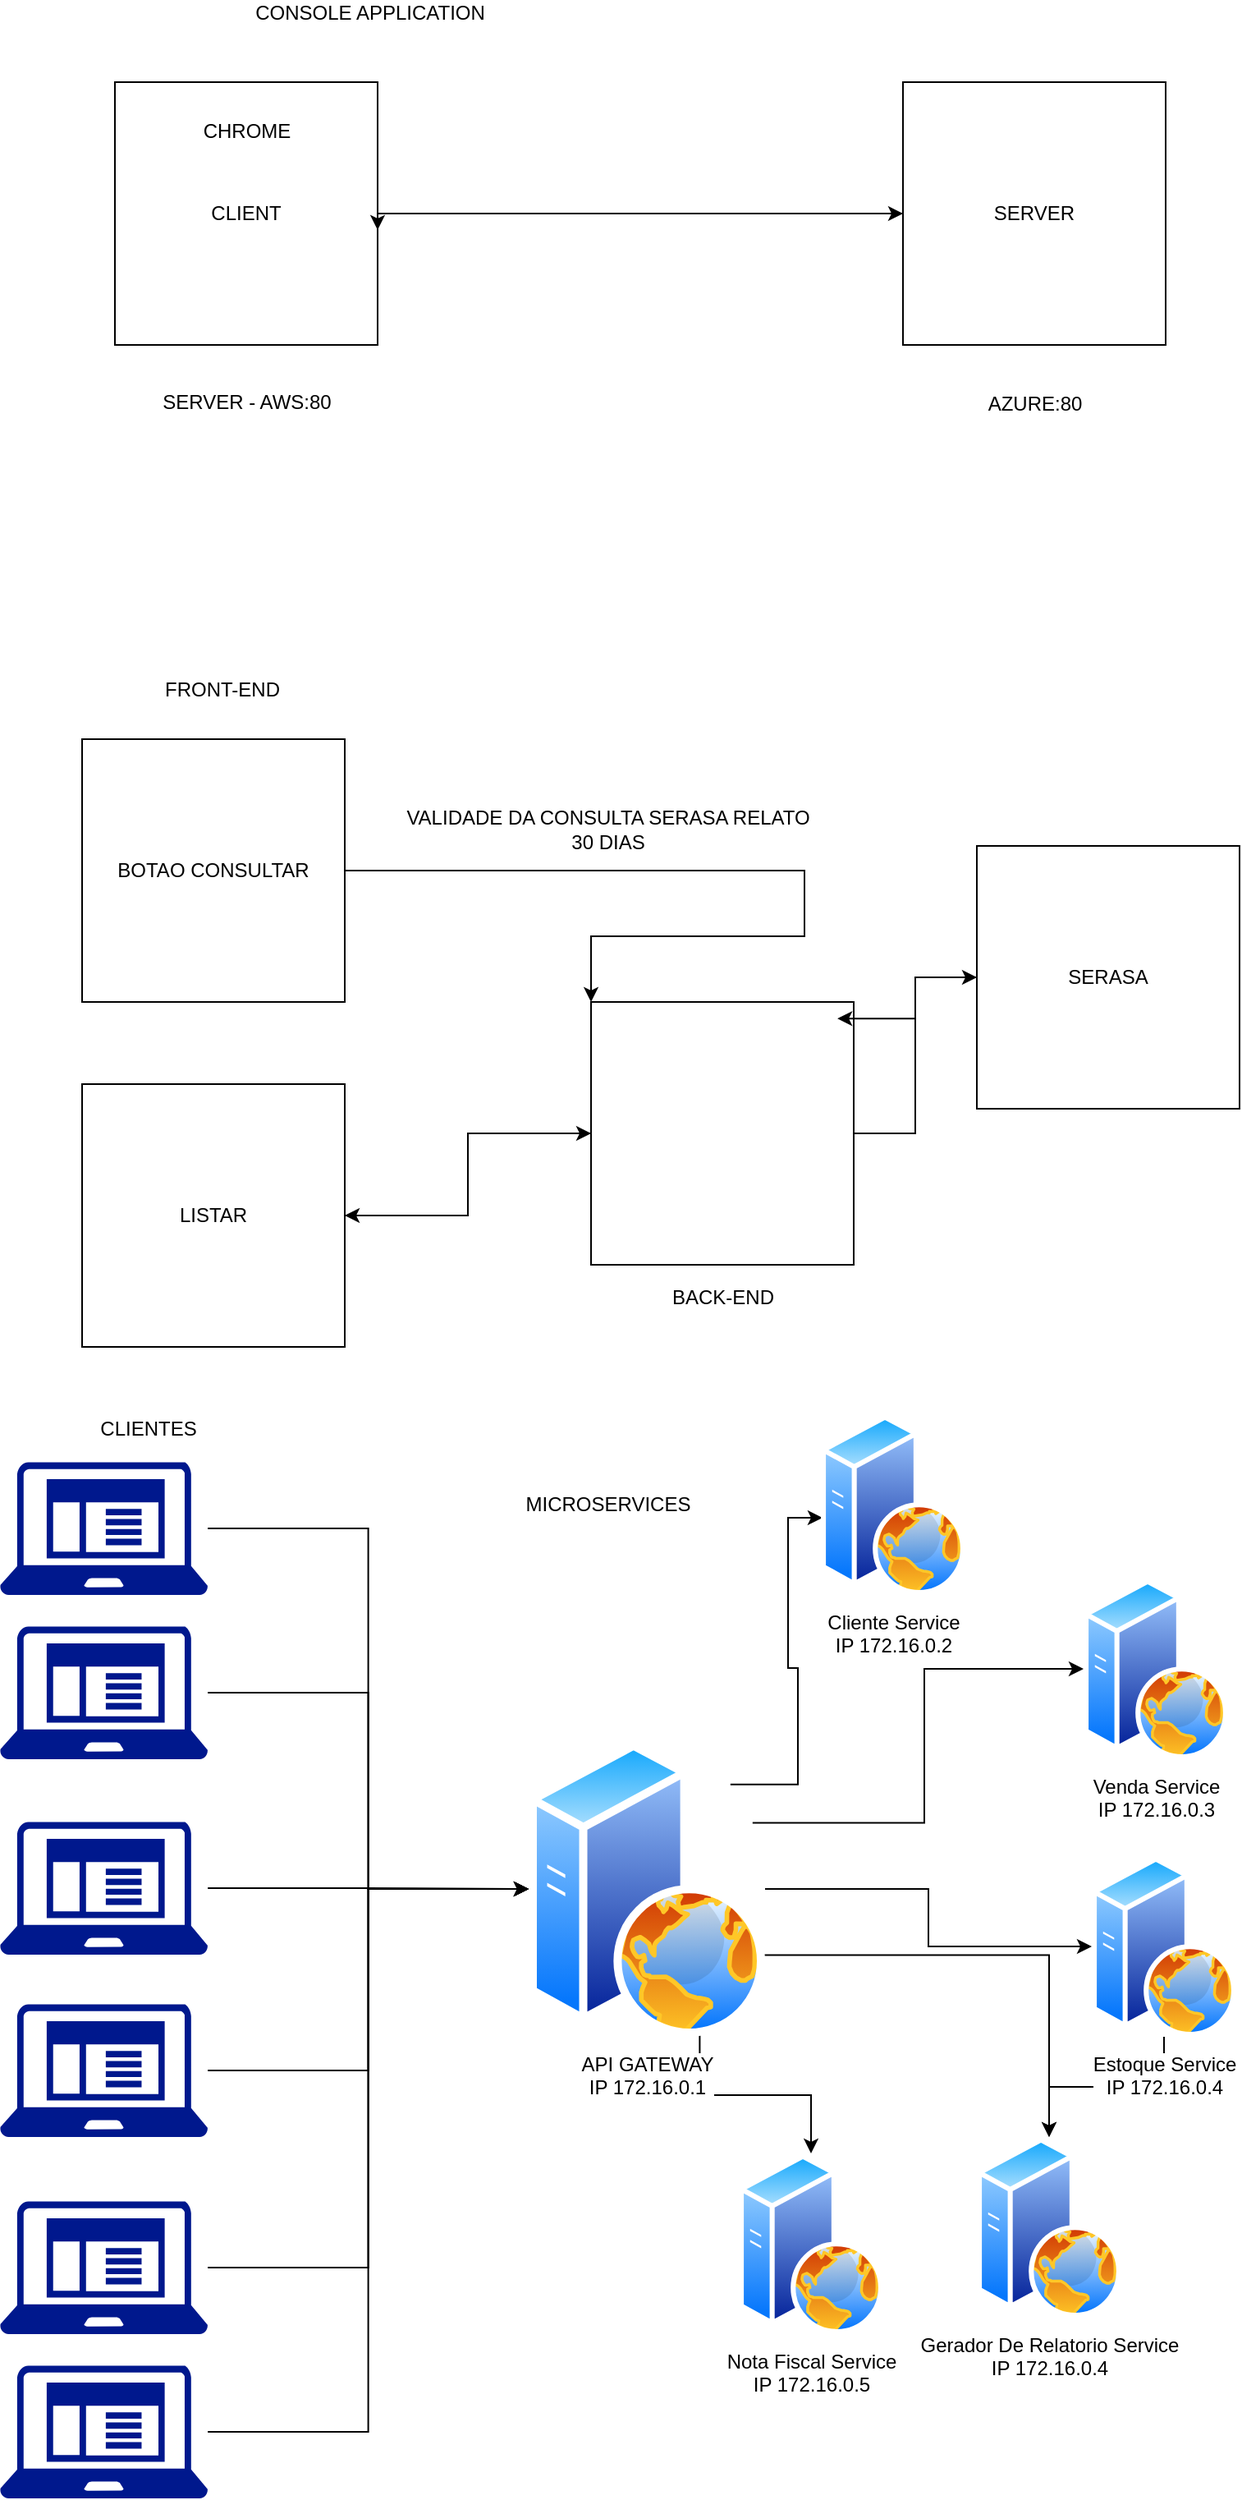<mxfile version="14.6.13" type="github"><diagram id="g9DFpdHv-BuVvjlo12qq" name="Page-1"><mxGraphModel dx="1426" dy="831" grid="1" gridSize="10" guides="1" tooltips="1" connect="1" arrows="1" fold="1" page="1" pageScale="1" pageWidth="827" pageHeight="1169" math="0" shadow="0"><root><mxCell id="0"/><mxCell id="1" parent="0"/><mxCell id="0KnDVlQ_EVIk9Xql4-cL-4" style="edgeStyle=orthogonalEdgeStyle;rounded=0;orthogonalLoop=1;jettySize=auto;html=1;" parent="1" source="0KnDVlQ_EVIk9Xql4-cL-2" target="0KnDVlQ_EVIk9Xql4-cL-3" edge="1"><mxGeometry relative="1" as="geometry"/></mxCell><mxCell id="0KnDVlQ_EVIk9Xql4-cL-2" value="CLIENT" style="whiteSpace=wrap;html=1;aspect=fixed;" parent="1" vertex="1"><mxGeometry x="90" y="120" width="160" height="160" as="geometry"/></mxCell><mxCell id="0KnDVlQ_EVIk9Xql4-cL-5" style="edgeStyle=orthogonalEdgeStyle;rounded=0;orthogonalLoop=1;jettySize=auto;html=1;exitX=0;exitY=0.5;exitDx=0;exitDy=0;" parent="1" source="0KnDVlQ_EVIk9Xql4-cL-3" edge="1"><mxGeometry relative="1" as="geometry"><mxPoint x="250" y="210" as="targetPoint"/><Array as="points"><mxPoint x="250" y="200"/></Array></mxGeometry></mxCell><mxCell id="0KnDVlQ_EVIk9Xql4-cL-3" value="SERVER" style="whiteSpace=wrap;html=1;aspect=fixed;" parent="1" vertex="1"><mxGeometry x="570" y="120" width="160" height="160" as="geometry"/></mxCell><mxCell id="0KnDVlQ_EVIk9Xql4-cL-6" value="SERVER - AWS:80" style="text;html=1;align=center;verticalAlign=middle;resizable=0;points=[];autosize=1;strokeColor=none;" parent="1" vertex="1"><mxGeometry x="110" y="305" width="120" height="20" as="geometry"/></mxCell><mxCell id="0KnDVlQ_EVIk9Xql4-cL-7" value="&lt;div&gt;AZURE:80&lt;/div&gt;&lt;div&gt;&lt;br&gt;&lt;/div&gt;&lt;div&gt;&lt;br&gt;&lt;/div&gt;" style="text;html=1;align=center;verticalAlign=middle;resizable=0;points=[];autosize=1;strokeColor=none;" parent="1" vertex="1"><mxGeometry x="615" y="305" width="70" height="50" as="geometry"/></mxCell><mxCell id="0KnDVlQ_EVIk9Xql4-cL-8" value="CHROME" style="text;html=1;align=center;verticalAlign=middle;resizable=0;points=[];autosize=1;strokeColor=none;" parent="1" vertex="1"><mxGeometry x="135" y="140" width="70" height="20" as="geometry"/></mxCell><mxCell id="0KnDVlQ_EVIk9Xql4-cL-9" value="&lt;div&gt;CONSOLE APPLICATION&lt;/div&gt;&lt;div&gt;&lt;br&gt;&lt;/div&gt;" style="text;html=1;align=center;verticalAlign=middle;resizable=0;points=[];autosize=1;strokeColor=none;" parent="1" vertex="1"><mxGeometry x="165" y="70" width="160" height="30" as="geometry"/></mxCell><mxCell id="0KnDVlQ_EVIk9Xql4-cL-20" style="edgeStyle=orthogonalEdgeStyle;rounded=0;orthogonalLoop=1;jettySize=auto;html=1;entryX=0;entryY=0;entryDx=0;entryDy=0;" parent="1" source="0KnDVlQ_EVIk9Xql4-cL-10" target="0KnDVlQ_EVIk9Xql4-cL-11" edge="1"><mxGeometry relative="1" as="geometry"><Array as="points"><mxPoint x="510" y="600"/><mxPoint x="510" y="640"/></Array></mxGeometry></mxCell><mxCell id="0KnDVlQ_EVIk9Xql4-cL-10" value="BOTAO CONSULTAR" style="whiteSpace=wrap;html=1;aspect=fixed;" parent="1" vertex="1"><mxGeometry x="70" y="520" width="160" height="160" as="geometry"/></mxCell><mxCell id="0KnDVlQ_EVIk9Xql4-cL-17" style="edgeStyle=orthogonalEdgeStyle;rounded=0;orthogonalLoop=1;jettySize=auto;html=1;" parent="1" source="0KnDVlQ_EVIk9Xql4-cL-11" target="0KnDVlQ_EVIk9Xql4-cL-14" edge="1"><mxGeometry relative="1" as="geometry"/></mxCell><mxCell id="0KnDVlQ_EVIk9Xql4-cL-22" style="edgeStyle=orthogonalEdgeStyle;rounded=0;orthogonalLoop=1;jettySize=auto;html=1;" parent="1" source="0KnDVlQ_EVIk9Xql4-cL-11" target="0KnDVlQ_EVIk9Xql4-cL-21" edge="1"><mxGeometry relative="1" as="geometry"/></mxCell><mxCell id="0KnDVlQ_EVIk9Xql4-cL-11" value="" style="whiteSpace=wrap;html=1;aspect=fixed;" parent="1" vertex="1"><mxGeometry x="380" y="680" width="160" height="160" as="geometry"/></mxCell><mxCell id="0KnDVlQ_EVIk9Xql4-cL-12" value="FRONT-END" style="text;html=1;align=center;verticalAlign=middle;resizable=0;points=[];autosize=1;strokeColor=none;" parent="1" vertex="1"><mxGeometry x="110" y="480" width="90" height="20" as="geometry"/></mxCell><mxCell id="0KnDVlQ_EVIk9Xql4-cL-13" value="BACK-END" style="text;html=1;align=center;verticalAlign=middle;resizable=0;points=[];autosize=1;strokeColor=none;" parent="1" vertex="1"><mxGeometry x="420" y="850" width="80" height="20" as="geometry"/></mxCell><mxCell id="0KnDVlQ_EVIk9Xql4-cL-16" style="edgeStyle=orthogonalEdgeStyle;rounded=0;orthogonalLoop=1;jettySize=auto;html=1;entryX=0;entryY=0.5;entryDx=0;entryDy=0;" parent="1" source="0KnDVlQ_EVIk9Xql4-cL-14" target="0KnDVlQ_EVIk9Xql4-cL-11" edge="1"><mxGeometry relative="1" as="geometry"/></mxCell><mxCell id="0KnDVlQ_EVIk9Xql4-cL-14" value="LISTAR" style="whiteSpace=wrap;html=1;aspect=fixed;" parent="1" vertex="1"><mxGeometry x="70" y="730" width="160" height="160" as="geometry"/></mxCell><mxCell id="0KnDVlQ_EVIk9Xql4-cL-15" value="&lt;div&gt;VALIDADE DA CONSULTA SERASA RELATO&lt;/div&gt;&lt;div&gt;30 DIAS&lt;br&gt;&lt;/div&gt;" style="text;html=1;align=center;verticalAlign=middle;resizable=0;points=[];autosize=1;strokeColor=none;" parent="1" vertex="1"><mxGeometry x="260" y="560" width="260" height="30" as="geometry"/></mxCell><mxCell id="0KnDVlQ_EVIk9Xql4-cL-23" style="edgeStyle=orthogonalEdgeStyle;rounded=0;orthogonalLoop=1;jettySize=auto;html=1;entryX=0.938;entryY=0.063;entryDx=0;entryDy=0;entryPerimeter=0;" parent="1" source="0KnDVlQ_EVIk9Xql4-cL-21" target="0KnDVlQ_EVIk9Xql4-cL-11" edge="1"><mxGeometry relative="1" as="geometry"/></mxCell><mxCell id="0KnDVlQ_EVIk9Xql4-cL-21" value="SERASA" style="whiteSpace=wrap;html=1;aspect=fixed;" parent="1" vertex="1"><mxGeometry x="615" y="585" width="160" height="160" as="geometry"/></mxCell><mxCell id="KsDLiyXS86ChhhH9dgDc-22" style="edgeStyle=orthogonalEdgeStyle;rounded=0;orthogonalLoop=1;jettySize=auto;html=1;exitX=1;exitY=0;exitDx=0;exitDy=0;entryX=0.011;entryY=0.573;entryDx=0;entryDy=0;entryPerimeter=0;" edge="1" parent="1" source="KsDLiyXS86ChhhH9dgDc-1" target="KsDLiyXS86ChhhH9dgDc-19"><mxGeometry relative="1" as="geometry"/></mxCell><mxCell id="KsDLiyXS86ChhhH9dgDc-23" style="edgeStyle=orthogonalEdgeStyle;rounded=0;orthogonalLoop=1;jettySize=auto;html=1;exitX=1;exitY=0.25;exitDx=0;exitDy=0;" edge="1" parent="1" source="KsDLiyXS86ChhhH9dgDc-1" target="KsDLiyXS86ChhhH9dgDc-18"><mxGeometry relative="1" as="geometry"/></mxCell><mxCell id="KsDLiyXS86ChhhH9dgDc-24" style="edgeStyle=orthogonalEdgeStyle;rounded=0;orthogonalLoop=1;jettySize=auto;html=1;exitX=1;exitY=0.5;exitDx=0;exitDy=0;" edge="1" parent="1" source="KsDLiyXS86ChhhH9dgDc-1" target="KsDLiyXS86ChhhH9dgDc-21"><mxGeometry relative="1" as="geometry"/></mxCell><mxCell id="KsDLiyXS86ChhhH9dgDc-25" style="edgeStyle=orthogonalEdgeStyle;rounded=0;orthogonalLoop=1;jettySize=auto;html=1;exitX=1;exitY=0.75;exitDx=0;exitDy=0;" edge="1" parent="1" source="KsDLiyXS86ChhhH9dgDc-1" target="KsDLiyXS86ChhhH9dgDc-20"><mxGeometry relative="1" as="geometry"/></mxCell><mxCell id="KsDLiyXS86ChhhH9dgDc-26" style="edgeStyle=orthogonalEdgeStyle;rounded=0;orthogonalLoop=1;jettySize=auto;html=1;exitX=0.75;exitY=1;exitDx=0;exitDy=0;entryX=0.5;entryY=0;entryDx=0;entryDy=0;" edge="1" parent="1" source="KsDLiyXS86ChhhH9dgDc-1" target="KsDLiyXS86ChhhH9dgDc-17"><mxGeometry relative="1" as="geometry"/></mxCell><mxCell id="KsDLiyXS86ChhhH9dgDc-1" value="&lt;div&gt;API GATEWAY&lt;/div&gt;&lt;div&gt;IP 172.16.0.1&lt;br&gt;&lt;/div&gt;" style="aspect=fixed;perimeter=ellipsePerimeter;html=1;align=center;shadow=0;dashed=0;spacingTop=3;image;image=img/lib/active_directory/web_server.svg;" vertex="1" parent="1"><mxGeometry x="342" y="1130" width="144" height="180" as="geometry"/></mxCell><mxCell id="KsDLiyXS86ChhhH9dgDc-15" style="edgeStyle=orthogonalEdgeStyle;rounded=0;orthogonalLoop=1;jettySize=auto;html=1;entryX=0;entryY=0.5;entryDx=0;entryDy=0;" edge="1" parent="1" source="KsDLiyXS86ChhhH9dgDc-2" target="KsDLiyXS86ChhhH9dgDc-1"><mxGeometry relative="1" as="geometry"/></mxCell><mxCell id="KsDLiyXS86ChhhH9dgDc-2" value="" style="aspect=fixed;pointerEvents=1;shadow=0;dashed=0;html=1;strokeColor=none;labelPosition=center;verticalLabelPosition=bottom;verticalAlign=top;align=center;fillColor=#00188D;shape=mxgraph.mscae.enterprise.client_application" vertex="1" parent="1"><mxGeometry x="20" y="1410" width="126.56" height="81" as="geometry"/></mxCell><mxCell id="KsDLiyXS86ChhhH9dgDc-16" style="edgeStyle=orthogonalEdgeStyle;rounded=0;orthogonalLoop=1;jettySize=auto;html=1;entryX=0;entryY=0.5;entryDx=0;entryDy=0;" edge="1" parent="1" source="KsDLiyXS86ChhhH9dgDc-3" target="KsDLiyXS86ChhhH9dgDc-1"><mxGeometry relative="1" as="geometry"/></mxCell><mxCell id="KsDLiyXS86ChhhH9dgDc-3" value="" style="aspect=fixed;pointerEvents=1;shadow=0;dashed=0;html=1;strokeColor=none;labelPosition=center;verticalLabelPosition=bottom;verticalAlign=top;align=center;fillColor=#00188D;shape=mxgraph.mscae.enterprise.client_application" vertex="1" parent="1"><mxGeometry x="20" y="1510" width="126.56" height="81" as="geometry"/></mxCell><mxCell id="KsDLiyXS86ChhhH9dgDc-14" style="edgeStyle=orthogonalEdgeStyle;rounded=0;orthogonalLoop=1;jettySize=auto;html=1;entryX=0;entryY=0.5;entryDx=0;entryDy=0;" edge="1" parent="1" source="KsDLiyXS86ChhhH9dgDc-4" target="KsDLiyXS86ChhhH9dgDc-1"><mxGeometry relative="1" as="geometry"/></mxCell><mxCell id="KsDLiyXS86ChhhH9dgDc-4" value="" style="aspect=fixed;pointerEvents=1;shadow=0;dashed=0;html=1;strokeColor=none;labelPosition=center;verticalLabelPosition=bottom;verticalAlign=top;align=center;fillColor=#00188D;shape=mxgraph.mscae.enterprise.client_application" vertex="1" parent="1"><mxGeometry x="20" y="1290" width="126.56" height="81" as="geometry"/></mxCell><mxCell id="KsDLiyXS86ChhhH9dgDc-11" style="edgeStyle=orthogonalEdgeStyle;rounded=0;orthogonalLoop=1;jettySize=auto;html=1;" edge="1" parent="1" source="KsDLiyXS86ChhhH9dgDc-5" target="KsDLiyXS86ChhhH9dgDc-1"><mxGeometry relative="1" as="geometry"/></mxCell><mxCell id="KsDLiyXS86ChhhH9dgDc-5" value="" style="aspect=fixed;pointerEvents=1;shadow=0;dashed=0;html=1;strokeColor=none;labelPosition=center;verticalLabelPosition=bottom;verticalAlign=top;align=center;fillColor=#00188D;shape=mxgraph.mscae.enterprise.client_application" vertex="1" parent="1"><mxGeometry x="20" y="1179" width="126.56" height="81" as="geometry"/></mxCell><mxCell id="KsDLiyXS86ChhhH9dgDc-8" style="edgeStyle=orthogonalEdgeStyle;rounded=0;orthogonalLoop=1;jettySize=auto;html=1;entryX=0;entryY=0.5;entryDx=0;entryDy=0;" edge="1" parent="1" source="KsDLiyXS86ChhhH9dgDc-6" target="KsDLiyXS86ChhhH9dgDc-1"><mxGeometry relative="1" as="geometry"/></mxCell><mxCell id="KsDLiyXS86ChhhH9dgDc-6" value="" style="aspect=fixed;pointerEvents=1;shadow=0;dashed=0;html=1;strokeColor=none;labelPosition=center;verticalLabelPosition=bottom;verticalAlign=top;align=center;fillColor=#00188D;shape=mxgraph.mscae.enterprise.client_application" vertex="1" parent="1"><mxGeometry x="20" y="960" width="126.56" height="81" as="geometry"/></mxCell><mxCell id="KsDLiyXS86ChhhH9dgDc-13" style="edgeStyle=orthogonalEdgeStyle;rounded=0;orthogonalLoop=1;jettySize=auto;html=1;" edge="1" parent="1" source="KsDLiyXS86ChhhH9dgDc-7" target="KsDLiyXS86ChhhH9dgDc-1"><mxGeometry relative="1" as="geometry"/></mxCell><mxCell id="KsDLiyXS86ChhhH9dgDc-7" value="" style="aspect=fixed;pointerEvents=1;shadow=0;dashed=0;html=1;strokeColor=none;labelPosition=center;verticalLabelPosition=bottom;verticalAlign=top;align=center;fillColor=#00188D;shape=mxgraph.mscae.enterprise.client_application" vertex="1" parent="1"><mxGeometry x="20" y="1060" width="126.56" height="81" as="geometry"/></mxCell><mxCell id="KsDLiyXS86ChhhH9dgDc-17" value="&lt;div&gt;Nota Fiscal Service&lt;br&gt;&lt;/div&gt;&lt;div&gt;IP 172.16.0.5&lt;/div&gt;" style="aspect=fixed;perimeter=ellipsePerimeter;html=1;align=center;shadow=0;dashed=0;spacingTop=3;image;image=img/lib/active_directory/web_server.svg;" vertex="1" parent="1"><mxGeometry x="470" y="1381" width="88" height="110" as="geometry"/></mxCell><mxCell id="KsDLiyXS86ChhhH9dgDc-18" value="&lt;div&gt;Venda Service&lt;br&gt;&lt;/div&gt;&lt;div&gt;IP 172.16.0.3&lt;br&gt;&lt;/div&gt;" style="aspect=fixed;perimeter=ellipsePerimeter;html=1;align=center;shadow=0;dashed=0;spacingTop=3;image;image=img/lib/active_directory/web_server.svg;" vertex="1" parent="1"><mxGeometry x="680" y="1031" width="88" height="110" as="geometry"/></mxCell><mxCell id="KsDLiyXS86ChhhH9dgDc-19" value="&lt;div&gt;Cliente Service&lt;br&gt;&lt;/div&gt;&lt;div&gt;IP 172.16.0.2&lt;br&gt;&lt;/div&gt;" style="aspect=fixed;perimeter=ellipsePerimeter;html=1;align=center;shadow=0;dashed=0;spacingTop=3;image;image=img/lib/active_directory/web_server.svg;" vertex="1" parent="1"><mxGeometry x="520" y="931" width="88" height="110" as="geometry"/></mxCell><mxCell id="KsDLiyXS86ChhhH9dgDc-20" value="&lt;div&gt;Gerador De Relatorio Service&lt;br&gt;&lt;/div&gt;&lt;div&gt;IP 172.16.0.4&lt;br&gt;&lt;/div&gt;" style="aspect=fixed;perimeter=ellipsePerimeter;html=1;align=center;shadow=0;dashed=0;spacingTop=3;image;image=img/lib/active_directory/web_server.svg;" vertex="1" parent="1"><mxGeometry x="615" y="1371" width="88" height="110" as="geometry"/></mxCell><mxCell id="KsDLiyXS86ChhhH9dgDc-28" value="" style="edgeStyle=orthogonalEdgeStyle;rounded=0;orthogonalLoop=1;jettySize=auto;html=1;" edge="1" parent="1" source="KsDLiyXS86ChhhH9dgDc-21" target="KsDLiyXS86ChhhH9dgDc-20"><mxGeometry relative="1" as="geometry"/></mxCell><mxCell id="KsDLiyXS86ChhhH9dgDc-21" value="&lt;div&gt;Estoque Service&lt;br&gt;&lt;/div&gt;&lt;div&gt;IP 172.16.0.4&lt;br&gt;&lt;/div&gt;" style="aspect=fixed;perimeter=ellipsePerimeter;html=1;align=center;shadow=0;dashed=0;spacingTop=3;image;image=img/lib/active_directory/web_server.svg;" vertex="1" parent="1"><mxGeometry x="685" y="1200" width="88" height="110" as="geometry"/></mxCell><mxCell id="KsDLiyXS86ChhhH9dgDc-29" value="CLIENTES" style="text;html=1;align=center;verticalAlign=middle;resizable=0;points=[];autosize=1;strokeColor=none;" vertex="1" parent="1"><mxGeometry x="75" y="930" width="70" height="20" as="geometry"/></mxCell><mxCell id="KsDLiyXS86ChhhH9dgDc-31" value="MICROSERVICES" style="text;html=1;align=center;verticalAlign=middle;resizable=0;points=[];autosize=1;strokeColor=none;" vertex="1" parent="1"><mxGeometry x="330" y="976" width="120" height="20" as="geometry"/></mxCell></root></mxGraphModel></diagram></mxfile>